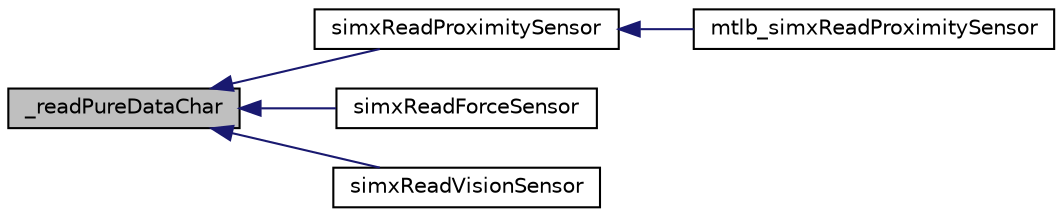 digraph "_readPureDataChar"
{
  edge [fontname="Helvetica",fontsize="10",labelfontname="Helvetica",labelfontsize="10"];
  node [fontname="Helvetica",fontsize="10",shape=record];
  rankdir="LR";
  Node1 [label="_readPureDataChar",height=0.2,width=0.4,color="black", fillcolor="grey75", style="filled" fontcolor="black"];
  Node1 -> Node2 [dir="back",color="midnightblue",fontsize="10",style="solid"];
  Node2 [label="simxReadProximitySensor",height=0.2,width=0.4,color="black", fillcolor="white", style="filled",URL="$ext_api_8h.html#a9b28fe7f6137f494fe70c99b9a921293"];
  Node2 -> Node3 [dir="back",color="midnightblue",fontsize="10",style="solid"];
  Node3 [label="mtlb_simxReadProximitySensor",height=0.2,width=0.4,color="black", fillcolor="white", style="filled",URL="$ext_api_8h.html#a80c015184969c735abe521f7fd499df0"];
  Node1 -> Node4 [dir="back",color="midnightblue",fontsize="10",style="solid"];
  Node4 [label="simxReadForceSensor",height=0.2,width=0.4,color="black", fillcolor="white", style="filled",URL="$ext_api_8h.html#ace3ba1e1784863e91b612eedc8f68c6a"];
  Node1 -> Node5 [dir="back",color="midnightblue",fontsize="10",style="solid"];
  Node5 [label="simxReadVisionSensor",height=0.2,width=0.4,color="black", fillcolor="white", style="filled",URL="$ext_api_8h.html#a89f81d7d0d27a9c502458e4b310b414b"];
}
